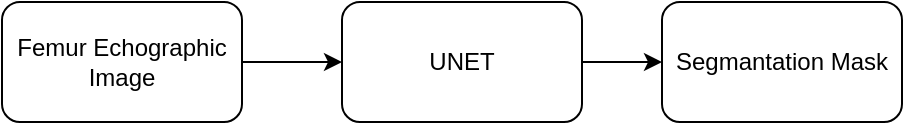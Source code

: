 <mxfile version="22.0.4" type="device">
  <diagram id="C5RBs43oDa-KdzZeNtuy" name="Page-1">
    <mxGraphModel dx="773" dy="428" grid="1" gridSize="10" guides="1" tooltips="1" connect="1" arrows="1" fold="1" page="1" pageScale="1" pageWidth="827" pageHeight="1169" math="0" shadow="0">
      <root>
        <mxCell id="WIyWlLk6GJQsqaUBKTNV-0" />
        <mxCell id="WIyWlLk6GJQsqaUBKTNV-1" parent="WIyWlLk6GJQsqaUBKTNV-0" />
        <mxCell id="ObIRiXvEaIVMOrZ5Soeb-3" value="" style="edgeStyle=orthogonalEdgeStyle;rounded=0;orthogonalLoop=1;jettySize=auto;html=1;" edge="1" parent="WIyWlLk6GJQsqaUBKTNV-1" source="ObIRiXvEaIVMOrZ5Soeb-0" target="ObIRiXvEaIVMOrZ5Soeb-2">
          <mxGeometry relative="1" as="geometry" />
        </mxCell>
        <mxCell id="ObIRiXvEaIVMOrZ5Soeb-0" value="Femur Echographic Image" style="rounded=1;whiteSpace=wrap;html=1;" vertex="1" parent="WIyWlLk6GJQsqaUBKTNV-1">
          <mxGeometry x="150" y="210" width="120" height="60" as="geometry" />
        </mxCell>
        <mxCell id="ObIRiXvEaIVMOrZ5Soeb-5" value="" style="edgeStyle=orthogonalEdgeStyle;rounded=0;orthogonalLoop=1;jettySize=auto;html=1;" edge="1" parent="WIyWlLk6GJQsqaUBKTNV-1" source="ObIRiXvEaIVMOrZ5Soeb-2" target="ObIRiXvEaIVMOrZ5Soeb-4">
          <mxGeometry relative="1" as="geometry" />
        </mxCell>
        <mxCell id="ObIRiXvEaIVMOrZ5Soeb-2" value="UNET" style="rounded=1;whiteSpace=wrap;html=1;" vertex="1" parent="WIyWlLk6GJQsqaUBKTNV-1">
          <mxGeometry x="320" y="210" width="120" height="60" as="geometry" />
        </mxCell>
        <mxCell id="ObIRiXvEaIVMOrZ5Soeb-4" value=" Segmantation Mask" style="rounded=1;whiteSpace=wrap;html=1;" vertex="1" parent="WIyWlLk6GJQsqaUBKTNV-1">
          <mxGeometry x="480" y="210" width="120" height="60" as="geometry" />
        </mxCell>
      </root>
    </mxGraphModel>
  </diagram>
</mxfile>
